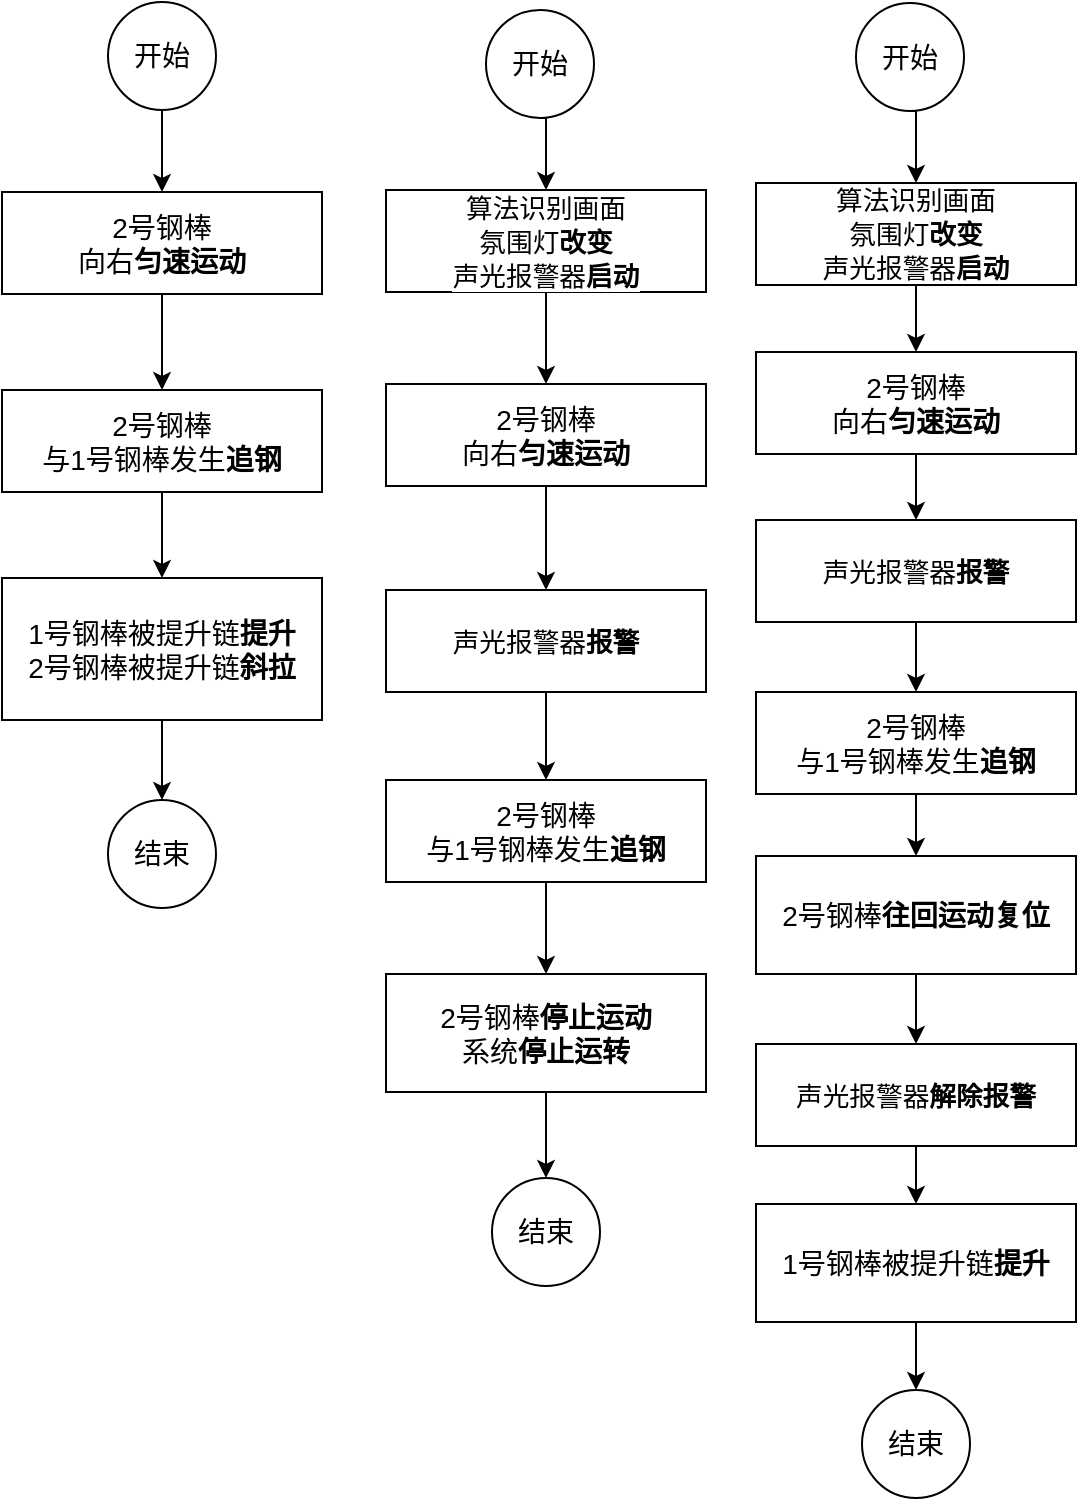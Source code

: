 <mxfile version="14.1.8" type="github">
  <diagram id="XkRqrzH355DGaIdfhFV-" name="Page-1">
    <mxGraphModel dx="1718" dy="936" grid="0" gridSize="10" guides="1" tooltips="1" connect="1" arrows="1" fold="1" page="1" pageScale="1" pageWidth="1920" pageHeight="1200" math="0" shadow="0">
      <root>
        <mxCell id="0" />
        <mxCell id="1" parent="0" />
        <mxCell id="GtOhaPn5CGfBP3WCH8AB-5" style="edgeStyle=orthogonalEdgeStyle;rounded=0;orthogonalLoop=1;jettySize=auto;html=1;exitX=0.5;exitY=1;exitDx=0;exitDy=0;entryX=0.5;entryY=0;entryDx=0;entryDy=0;fontSize=14;" parent="1" source="7SYHETvSZJWx8O6O3agx-1" target="GtOhaPn5CGfBP3WCH8AB-1" edge="1">
          <mxGeometry relative="1" as="geometry" />
        </mxCell>
        <mxCell id="7SYHETvSZJWx8O6O3agx-1" value="2号钢棒&lt;br style=&quot;font-size: 14px&quot;&gt;向右&lt;b&gt;匀速运动&lt;/b&gt;" style="rounded=0;whiteSpace=wrap;html=1;fontSize=14;" parent="1" vertex="1">
          <mxGeometry x="271" y="138" width="160" height="51" as="geometry" />
        </mxCell>
        <mxCell id="GtOhaPn5CGfBP3WCH8AB-6" style="edgeStyle=orthogonalEdgeStyle;rounded=0;orthogonalLoop=1;jettySize=auto;html=1;exitX=0.5;exitY=1;exitDx=0;exitDy=0;entryX=0.5;entryY=0;entryDx=0;entryDy=0;fontSize=14;" parent="1" source="GtOhaPn5CGfBP3WCH8AB-1" target="GtOhaPn5CGfBP3WCH8AB-2" edge="1">
          <mxGeometry relative="1" as="geometry" />
        </mxCell>
        <mxCell id="GtOhaPn5CGfBP3WCH8AB-1" value="2号钢棒&lt;br style=&quot;font-size: 14px&quot;&gt;与1号钢棒发生&lt;b&gt;追钢&lt;/b&gt;" style="rounded=0;whiteSpace=wrap;html=1;fontSize=14;" parent="1" vertex="1">
          <mxGeometry x="271" y="237" width="160" height="51" as="geometry" />
        </mxCell>
        <mxCell id="GtOhaPn5CGfBP3WCH8AB-10" style="edgeStyle=orthogonalEdgeStyle;rounded=0;orthogonalLoop=1;jettySize=auto;html=1;exitX=0.5;exitY=1;exitDx=0;exitDy=0;fontSize=14;" parent="1" source="GtOhaPn5CGfBP3WCH8AB-2" target="GtOhaPn5CGfBP3WCH8AB-9" edge="1">
          <mxGeometry relative="1" as="geometry" />
        </mxCell>
        <mxCell id="GtOhaPn5CGfBP3WCH8AB-2" value="1号钢棒被提升链&lt;b&gt;提升&lt;/b&gt;&lt;br style=&quot;font-size: 14px&quot;&gt;2号钢棒被提升链&lt;b&gt;斜拉&lt;/b&gt;" style="rounded=0;whiteSpace=wrap;html=1;fontSize=14;" parent="1" vertex="1">
          <mxGeometry x="271" y="331" width="160" height="71" as="geometry" />
        </mxCell>
        <mxCell id="GtOhaPn5CGfBP3WCH8AB-8" style="edgeStyle=orthogonalEdgeStyle;rounded=0;orthogonalLoop=1;jettySize=auto;html=1;exitX=0.5;exitY=1;exitDx=0;exitDy=0;fontSize=14;" parent="1" source="GtOhaPn5CGfBP3WCH8AB-7" target="7SYHETvSZJWx8O6O3agx-1" edge="1">
          <mxGeometry relative="1" as="geometry" />
        </mxCell>
        <mxCell id="GtOhaPn5CGfBP3WCH8AB-7" value="开始" style="ellipse;whiteSpace=wrap;html=1;aspect=fixed;fontSize=14;" parent="1" vertex="1">
          <mxGeometry x="324" y="43" width="54" height="54" as="geometry" />
        </mxCell>
        <mxCell id="GtOhaPn5CGfBP3WCH8AB-9" value="结束" style="ellipse;whiteSpace=wrap;html=1;aspect=fixed;fontSize=14;" parent="1" vertex="1">
          <mxGeometry x="324" y="442" width="54" height="54" as="geometry" />
        </mxCell>
        <mxCell id="GtOhaPn5CGfBP3WCH8AB-26" style="edgeStyle=orthogonalEdgeStyle;rounded=0;orthogonalLoop=1;jettySize=auto;html=1;exitX=0.5;exitY=1;exitDx=0;exitDy=0;entryX=0.5;entryY=0;entryDx=0;entryDy=0;fontSize=14;" parent="1" source="GtOhaPn5CGfBP3WCH8AB-12" target="GtOhaPn5CGfBP3WCH8AB-24" edge="1">
          <mxGeometry relative="1" as="geometry" />
        </mxCell>
        <mxCell id="GtOhaPn5CGfBP3WCH8AB-12" value="2号钢棒&lt;br style=&quot;font-size: 14px&quot;&gt;向右&lt;b&gt;匀速运动&lt;/b&gt;" style="rounded=0;whiteSpace=wrap;html=1;fontSize=14;" parent="1" vertex="1">
          <mxGeometry x="463" y="234" width="160" height="51" as="geometry" />
        </mxCell>
        <mxCell id="GtOhaPn5CGfBP3WCH8AB-13" style="edgeStyle=orthogonalEdgeStyle;rounded=0;orthogonalLoop=1;jettySize=auto;html=1;exitX=0.5;exitY=1;exitDx=0;exitDy=0;entryX=0.5;entryY=0;entryDx=0;entryDy=0;fontSize=14;" parent="1" source="GtOhaPn5CGfBP3WCH8AB-14" target="GtOhaPn5CGfBP3WCH8AB-16" edge="1">
          <mxGeometry relative="1" as="geometry" />
        </mxCell>
        <mxCell id="GtOhaPn5CGfBP3WCH8AB-14" value="2号钢棒&lt;br style=&quot;font-size: 14px&quot;&gt;与1号钢棒发生&lt;b&gt;追钢&lt;/b&gt;" style="rounded=0;whiteSpace=wrap;html=1;fontSize=14;" parent="1" vertex="1">
          <mxGeometry x="463" y="432" width="160" height="51" as="geometry" />
        </mxCell>
        <mxCell id="GtOhaPn5CGfBP3WCH8AB-15" style="edgeStyle=orthogonalEdgeStyle;rounded=0;orthogonalLoop=1;jettySize=auto;html=1;exitX=0.5;exitY=1;exitDx=0;exitDy=0;fontSize=14;" parent="1" source="GtOhaPn5CGfBP3WCH8AB-16" target="GtOhaPn5CGfBP3WCH8AB-19" edge="1">
          <mxGeometry relative="1" as="geometry" />
        </mxCell>
        <mxCell id="GtOhaPn5CGfBP3WCH8AB-16" value="2号钢棒&lt;b&gt;停止运动&lt;/b&gt;&lt;br&gt;系统&lt;b&gt;停止运转&lt;/b&gt;" style="rounded=0;whiteSpace=wrap;html=1;fontSize=14;" parent="1" vertex="1">
          <mxGeometry x="463" y="529" width="160" height="59" as="geometry" />
        </mxCell>
        <mxCell id="GtOhaPn5CGfBP3WCH8AB-21" style="edgeStyle=orthogonalEdgeStyle;rounded=0;orthogonalLoop=1;jettySize=auto;html=1;exitX=0.5;exitY=1;exitDx=0;exitDy=0;entryX=0.5;entryY=0;entryDx=0;entryDy=0;fontSize=14;" parent="1" source="GtOhaPn5CGfBP3WCH8AB-18" target="GtOhaPn5CGfBP3WCH8AB-20" edge="1">
          <mxGeometry relative="1" as="geometry" />
        </mxCell>
        <mxCell id="GtOhaPn5CGfBP3WCH8AB-18" value="开始" style="ellipse;whiteSpace=wrap;html=1;aspect=fixed;fontSize=14;" parent="1" vertex="1">
          <mxGeometry x="513" y="47" width="54" height="54" as="geometry" />
        </mxCell>
        <mxCell id="GtOhaPn5CGfBP3WCH8AB-19" value="结束" style="ellipse;whiteSpace=wrap;html=1;aspect=fixed;fontSize=14;" parent="1" vertex="1">
          <mxGeometry x="516" y="631" width="54" height="54" as="geometry" />
        </mxCell>
        <mxCell id="GtOhaPn5CGfBP3WCH8AB-25" style="edgeStyle=orthogonalEdgeStyle;rounded=0;orthogonalLoop=1;jettySize=auto;html=1;exitX=0.5;exitY=1;exitDx=0;exitDy=0;entryX=0.5;entryY=0;entryDx=0;entryDy=0;fontSize=14;" parent="1" source="GtOhaPn5CGfBP3WCH8AB-20" target="GtOhaPn5CGfBP3WCH8AB-12" edge="1">
          <mxGeometry relative="1" as="geometry" />
        </mxCell>
        <mxCell id="GtOhaPn5CGfBP3WCH8AB-20" value="&lt;span style=&quot;font-family: &amp;#34;arial&amp;#34; ; font-size: 13.333px ; text-align: left ; background-color: rgb(255 , 255 , 255)&quot;&gt;算法识别画面&lt;br&gt;氛围灯&lt;b&gt;改变&lt;/b&gt;&lt;br&gt;声光报警器&lt;b&gt;启动&lt;/b&gt;&lt;br&gt;&lt;/span&gt;" style="rounded=0;whiteSpace=wrap;html=1;fontSize=14;" parent="1" vertex="1">
          <mxGeometry x="463" y="137" width="160" height="51" as="geometry" />
        </mxCell>
        <mxCell id="GtOhaPn5CGfBP3WCH8AB-27" style="edgeStyle=orthogonalEdgeStyle;rounded=0;orthogonalLoop=1;jettySize=auto;html=1;exitX=0.5;exitY=1;exitDx=0;exitDy=0;fontSize=14;" parent="1" source="GtOhaPn5CGfBP3WCH8AB-24" target="GtOhaPn5CGfBP3WCH8AB-14" edge="1">
          <mxGeometry relative="1" as="geometry" />
        </mxCell>
        <mxCell id="GtOhaPn5CGfBP3WCH8AB-24" value="&lt;div style=&quot;text-align: left&quot;&gt;&lt;font face=&quot;arial&quot;&gt;&lt;span style=&quot;font-size: 13.333px ; background-color: rgb(255 , 255 , 255)&quot;&gt;声光报警器&lt;b&gt;报警&lt;/b&gt;&lt;/span&gt;&lt;/font&gt;&lt;/div&gt;" style="rounded=0;whiteSpace=wrap;html=1;fontSize=14;" parent="1" vertex="1">
          <mxGeometry x="463" y="337" width="160" height="51" as="geometry" />
        </mxCell>
        <mxCell id="RNfRCt1uTE6eqmTSUPY7-1" style="edgeStyle=orthogonalEdgeStyle;rounded=0;orthogonalLoop=1;jettySize=auto;html=1;exitX=0.5;exitY=1;exitDx=0;exitDy=0;entryX=0.5;entryY=0;entryDx=0;entryDy=0;fontSize=14;" edge="1" parent="1" source="RNfRCt1uTE6eqmTSUPY7-2" target="RNfRCt1uTE6eqmTSUPY7-13">
          <mxGeometry relative="1" as="geometry" />
        </mxCell>
        <mxCell id="RNfRCt1uTE6eqmTSUPY7-2" value="2号钢棒&lt;br style=&quot;font-size: 14px&quot;&gt;向右&lt;b&gt;匀速运动&lt;/b&gt;" style="rounded=0;whiteSpace=wrap;html=1;fontSize=14;" vertex="1" parent="1">
          <mxGeometry x="648" y="218" width="160" height="51" as="geometry" />
        </mxCell>
        <mxCell id="RNfRCt1uTE6eqmTSUPY7-3" style="edgeStyle=orthogonalEdgeStyle;rounded=0;orthogonalLoop=1;jettySize=auto;html=1;exitX=0.5;exitY=1;exitDx=0;exitDy=0;entryX=0.5;entryY=0;entryDx=0;entryDy=0;fontSize=14;" edge="1" parent="1" source="RNfRCt1uTE6eqmTSUPY7-4" target="RNfRCt1uTE6eqmTSUPY7-6">
          <mxGeometry relative="1" as="geometry" />
        </mxCell>
        <mxCell id="RNfRCt1uTE6eqmTSUPY7-4" value="2号钢棒&lt;br style=&quot;font-size: 14px&quot;&gt;与1号钢棒发生&lt;b&gt;追钢&lt;/b&gt;" style="rounded=0;whiteSpace=wrap;html=1;fontSize=14;" vertex="1" parent="1">
          <mxGeometry x="648" y="388" width="160" height="51" as="geometry" />
        </mxCell>
        <mxCell id="RNfRCt1uTE6eqmTSUPY7-19" style="edgeStyle=orthogonalEdgeStyle;rounded=0;orthogonalLoop=1;jettySize=auto;html=1;exitX=0.5;exitY=1;exitDx=0;exitDy=0;" edge="1" parent="1" source="RNfRCt1uTE6eqmTSUPY7-6" target="RNfRCt1uTE6eqmTSUPY7-18">
          <mxGeometry relative="1" as="geometry" />
        </mxCell>
        <mxCell id="RNfRCt1uTE6eqmTSUPY7-6" value="2号钢棒&lt;b&gt;往回运动复位&lt;/b&gt;" style="rounded=0;whiteSpace=wrap;html=1;fontSize=14;" vertex="1" parent="1">
          <mxGeometry x="648" y="470" width="160" height="59" as="geometry" />
        </mxCell>
        <mxCell id="RNfRCt1uTE6eqmTSUPY7-7" style="edgeStyle=orthogonalEdgeStyle;rounded=0;orthogonalLoop=1;jettySize=auto;html=1;exitX=0.5;exitY=1;exitDx=0;exitDy=0;entryX=0.5;entryY=0;entryDx=0;entryDy=0;fontSize=14;" edge="1" parent="1" source="RNfRCt1uTE6eqmTSUPY7-8" target="RNfRCt1uTE6eqmTSUPY7-11">
          <mxGeometry relative="1" as="geometry" />
        </mxCell>
        <mxCell id="RNfRCt1uTE6eqmTSUPY7-8" value="开始" style="ellipse;whiteSpace=wrap;html=1;aspect=fixed;fontSize=14;" vertex="1" parent="1">
          <mxGeometry x="698" y="43.5" width="54" height="54" as="geometry" />
        </mxCell>
        <mxCell id="RNfRCt1uTE6eqmTSUPY7-9" value="结束" style="ellipse;whiteSpace=wrap;html=1;aspect=fixed;fontSize=14;" vertex="1" parent="1">
          <mxGeometry x="701" y="737" width="54" height="54" as="geometry" />
        </mxCell>
        <mxCell id="RNfRCt1uTE6eqmTSUPY7-10" style="edgeStyle=orthogonalEdgeStyle;rounded=0;orthogonalLoop=1;jettySize=auto;html=1;exitX=0.5;exitY=1;exitDx=0;exitDy=0;entryX=0.5;entryY=0;entryDx=0;entryDy=0;fontSize=14;" edge="1" parent="1" source="RNfRCt1uTE6eqmTSUPY7-11" target="RNfRCt1uTE6eqmTSUPY7-2">
          <mxGeometry relative="1" as="geometry" />
        </mxCell>
        <mxCell id="RNfRCt1uTE6eqmTSUPY7-11" value="&lt;span style=&quot;font-family: &amp;#34;arial&amp;#34; ; font-size: 13.333px ; text-align: left ; background-color: rgb(255 , 255 , 255)&quot;&gt;算法识别画面&lt;br&gt;氛围灯&lt;b&gt;改变&lt;/b&gt;&lt;br&gt;声光报警器&lt;b&gt;启动&lt;/b&gt;&lt;br&gt;&lt;/span&gt;" style="rounded=0;whiteSpace=wrap;html=1;fontSize=14;" vertex="1" parent="1">
          <mxGeometry x="648" y="133.5" width="160" height="51" as="geometry" />
        </mxCell>
        <mxCell id="RNfRCt1uTE6eqmTSUPY7-12" style="edgeStyle=orthogonalEdgeStyle;rounded=0;orthogonalLoop=1;jettySize=auto;html=1;exitX=0.5;exitY=1;exitDx=0;exitDy=0;fontSize=14;" edge="1" parent="1" source="RNfRCt1uTE6eqmTSUPY7-13" target="RNfRCt1uTE6eqmTSUPY7-4">
          <mxGeometry relative="1" as="geometry" />
        </mxCell>
        <mxCell id="RNfRCt1uTE6eqmTSUPY7-13" value="&lt;div style=&quot;text-align: left&quot;&gt;&lt;font face=&quot;arial&quot;&gt;&lt;span style=&quot;font-size: 13.333px ; background-color: rgb(255 , 255 , 255)&quot;&gt;声光报警器&lt;b&gt;报警&lt;/b&gt;&lt;/span&gt;&lt;/font&gt;&lt;/div&gt;" style="rounded=0;whiteSpace=wrap;html=1;fontSize=14;" vertex="1" parent="1">
          <mxGeometry x="648" y="302" width="160" height="51" as="geometry" />
        </mxCell>
        <mxCell id="RNfRCt1uTE6eqmTSUPY7-17" style="edgeStyle=orthogonalEdgeStyle;rounded=0;orthogonalLoop=1;jettySize=auto;html=1;exitX=0.5;exitY=1;exitDx=0;exitDy=0;entryX=0.5;entryY=0;entryDx=0;entryDy=0;" edge="1" parent="1" source="RNfRCt1uTE6eqmTSUPY7-15" target="RNfRCt1uTE6eqmTSUPY7-9">
          <mxGeometry relative="1" as="geometry" />
        </mxCell>
        <mxCell id="RNfRCt1uTE6eqmTSUPY7-15" value="1号钢棒被提升链&lt;b&gt;提升&lt;/b&gt;" style="rounded=0;whiteSpace=wrap;html=1;fontSize=14;" vertex="1" parent="1">
          <mxGeometry x="648" y="644" width="160" height="59" as="geometry" />
        </mxCell>
        <mxCell id="RNfRCt1uTE6eqmTSUPY7-20" style="edgeStyle=orthogonalEdgeStyle;rounded=0;orthogonalLoop=1;jettySize=auto;html=1;exitX=0.5;exitY=1;exitDx=0;exitDy=0;" edge="1" parent="1" source="RNfRCt1uTE6eqmTSUPY7-18" target="RNfRCt1uTE6eqmTSUPY7-15">
          <mxGeometry relative="1" as="geometry" />
        </mxCell>
        <mxCell id="RNfRCt1uTE6eqmTSUPY7-18" value="&lt;div style=&quot;text-align: left&quot;&gt;&lt;font face=&quot;arial&quot;&gt;&lt;span style=&quot;font-size: 13.333px ; background-color: rgb(255 , 255 , 255)&quot;&gt;声光报警器&lt;b&gt;解除报警&lt;/b&gt;&lt;/span&gt;&lt;/font&gt;&lt;/div&gt;" style="rounded=0;whiteSpace=wrap;html=1;fontSize=14;" vertex="1" parent="1">
          <mxGeometry x="648" y="564" width="160" height="51" as="geometry" />
        </mxCell>
      </root>
    </mxGraphModel>
  </diagram>
</mxfile>
